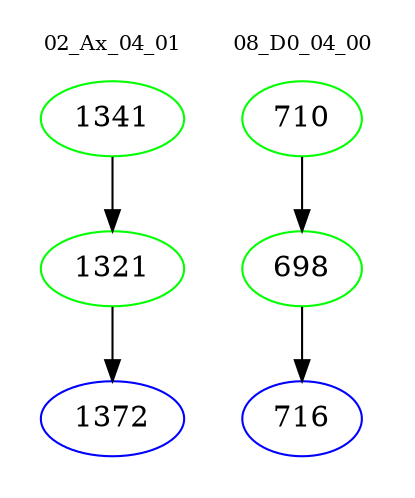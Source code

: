digraph{
subgraph cluster_0 {
color = white
label = "02_Ax_04_01";
fontsize=10;
T0_1341 [label="1341", color="green"]
T0_1341 -> T0_1321 [color="black"]
T0_1321 [label="1321", color="green"]
T0_1321 -> T0_1372 [color="black"]
T0_1372 [label="1372", color="blue"]
}
subgraph cluster_1 {
color = white
label = "08_D0_04_00";
fontsize=10;
T1_710 [label="710", color="green"]
T1_710 -> T1_698 [color="black"]
T1_698 [label="698", color="green"]
T1_698 -> T1_716 [color="black"]
T1_716 [label="716", color="blue"]
}
}
